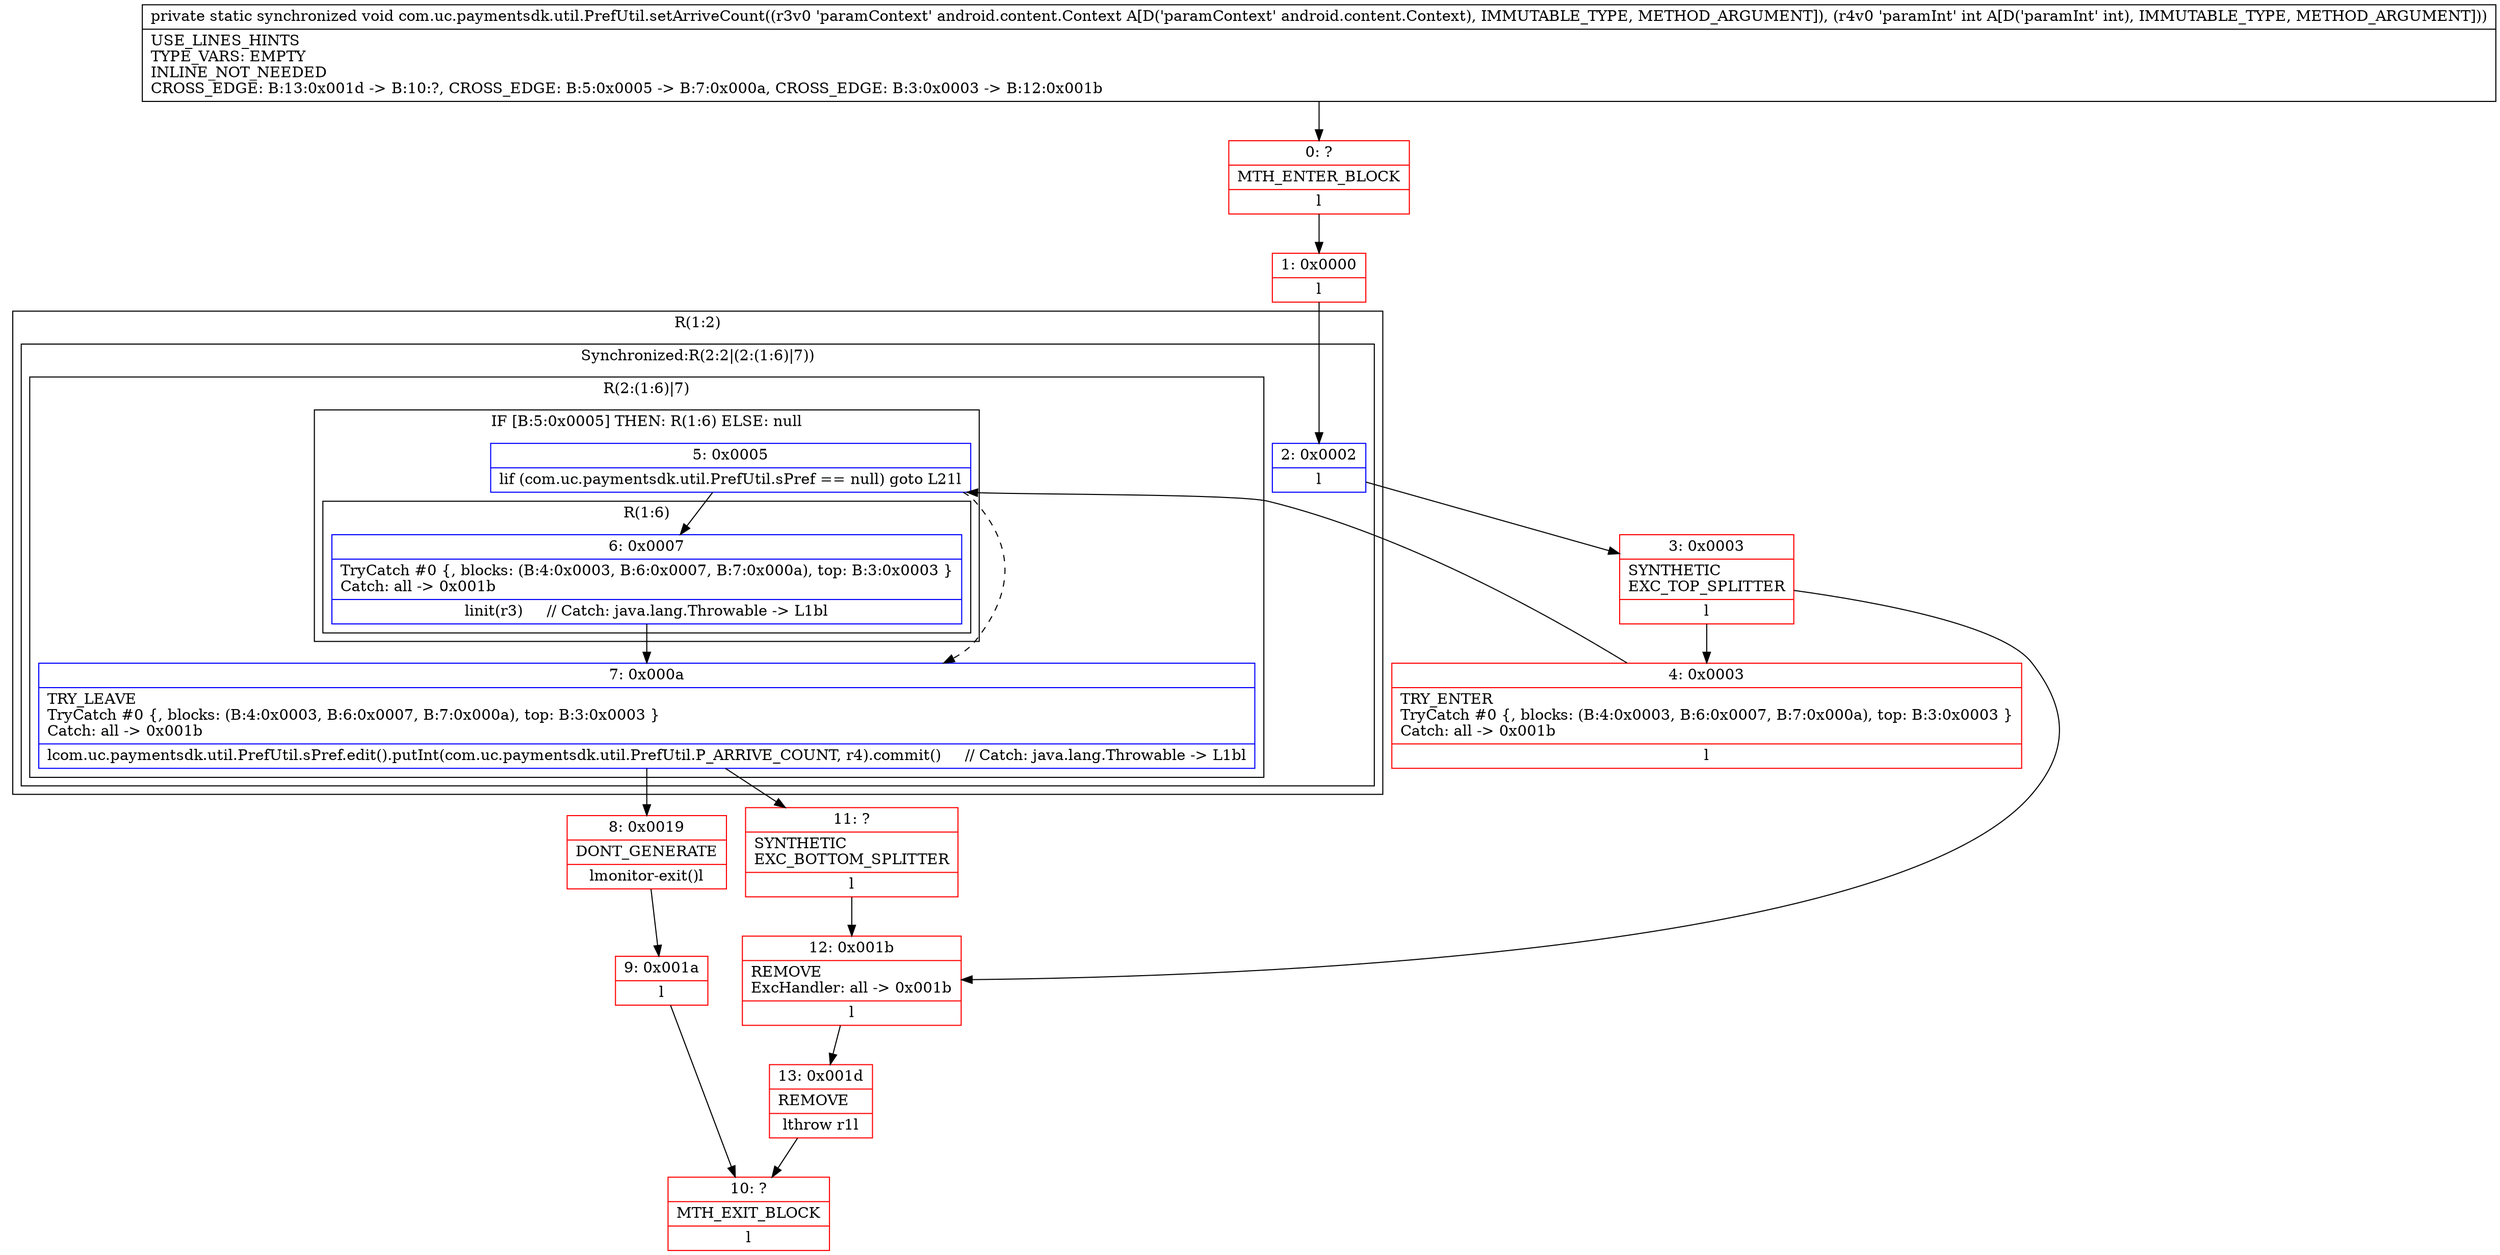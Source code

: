 digraph "CFG forcom.uc.paymentsdk.util.PrefUtil.setArriveCount(Landroid\/content\/Context;I)V" {
subgraph cluster_Region_137642789 {
label = "R(1:2)";
node [shape=record,color=blue];
subgraph cluster_SynchronizedRegion_1108511430 {
label = "Synchronized:R(2:2|(2:(1:6)|7))";
node [shape=record,color=blue];
Node_2 [shape=record,label="{2\:\ 0x0002|l}"];
subgraph cluster_Region_1366667523 {
label = "R(2:(1:6)|7)";
node [shape=record,color=blue];
subgraph cluster_IfRegion_272281870 {
label = "IF [B:5:0x0005] THEN: R(1:6) ELSE: null";
node [shape=record,color=blue];
Node_5 [shape=record,label="{5\:\ 0x0005|lif (com.uc.paymentsdk.util.PrefUtil.sPref == null) goto L21l}"];
subgraph cluster_Region_985527623 {
label = "R(1:6)";
node [shape=record,color=blue];
Node_6 [shape=record,label="{6\:\ 0x0007|TryCatch #0 \{, blocks: (B:4:0x0003, B:6:0x0007, B:7:0x000a), top: B:3:0x0003 \}\lCatch: all \-\> 0x001b\l|linit(r3)     \/\/ Catch: java.lang.Throwable \-\> L1bl}"];
}
}
Node_7 [shape=record,label="{7\:\ 0x000a|TRY_LEAVE\lTryCatch #0 \{, blocks: (B:4:0x0003, B:6:0x0007, B:7:0x000a), top: B:3:0x0003 \}\lCatch: all \-\> 0x001b\l|lcom.uc.paymentsdk.util.PrefUtil.sPref.edit().putInt(com.uc.paymentsdk.util.PrefUtil.P_ARRIVE_COUNT, r4).commit()     \/\/ Catch: java.lang.Throwable \-\> L1bl}"];
}
}
}
Node_0 [shape=record,color=red,label="{0\:\ ?|MTH_ENTER_BLOCK\l|l}"];
Node_1 [shape=record,color=red,label="{1\:\ 0x0000|l}"];
Node_3 [shape=record,color=red,label="{3\:\ 0x0003|SYNTHETIC\lEXC_TOP_SPLITTER\l|l}"];
Node_4 [shape=record,color=red,label="{4\:\ 0x0003|TRY_ENTER\lTryCatch #0 \{, blocks: (B:4:0x0003, B:6:0x0007, B:7:0x000a), top: B:3:0x0003 \}\lCatch: all \-\> 0x001b\l|l}"];
Node_8 [shape=record,color=red,label="{8\:\ 0x0019|DONT_GENERATE\l|lmonitor\-exit()l}"];
Node_9 [shape=record,color=red,label="{9\:\ 0x001a|l}"];
Node_10 [shape=record,color=red,label="{10\:\ ?|MTH_EXIT_BLOCK\l|l}"];
Node_11 [shape=record,color=red,label="{11\:\ ?|SYNTHETIC\lEXC_BOTTOM_SPLITTER\l|l}"];
Node_12 [shape=record,color=red,label="{12\:\ 0x001b|REMOVE\lExcHandler: all \-\> 0x001b\l|l}"];
Node_13 [shape=record,color=red,label="{13\:\ 0x001d|REMOVE\l|lthrow r1l}"];
MethodNode[shape=record,label="{private static synchronized void com.uc.paymentsdk.util.PrefUtil.setArriveCount((r3v0 'paramContext' android.content.Context A[D('paramContext' android.content.Context), IMMUTABLE_TYPE, METHOD_ARGUMENT]), (r4v0 'paramInt' int A[D('paramInt' int), IMMUTABLE_TYPE, METHOD_ARGUMENT]))  | USE_LINES_HINTS\lTYPE_VARS: EMPTY\lINLINE_NOT_NEEDED\lCROSS_EDGE: B:13:0x001d \-\> B:10:?, CROSS_EDGE: B:5:0x0005 \-\> B:7:0x000a, CROSS_EDGE: B:3:0x0003 \-\> B:12:0x001b\l}"];
MethodNode -> Node_0;
Node_2 -> Node_3;
Node_5 -> Node_6;
Node_5 -> Node_7[style=dashed];
Node_6 -> Node_7;
Node_7 -> Node_8;
Node_7 -> Node_11;
Node_0 -> Node_1;
Node_1 -> Node_2;
Node_3 -> Node_4;
Node_3 -> Node_12;
Node_4 -> Node_5;
Node_8 -> Node_9;
Node_9 -> Node_10;
Node_11 -> Node_12;
Node_12 -> Node_13;
Node_13 -> Node_10;
}

